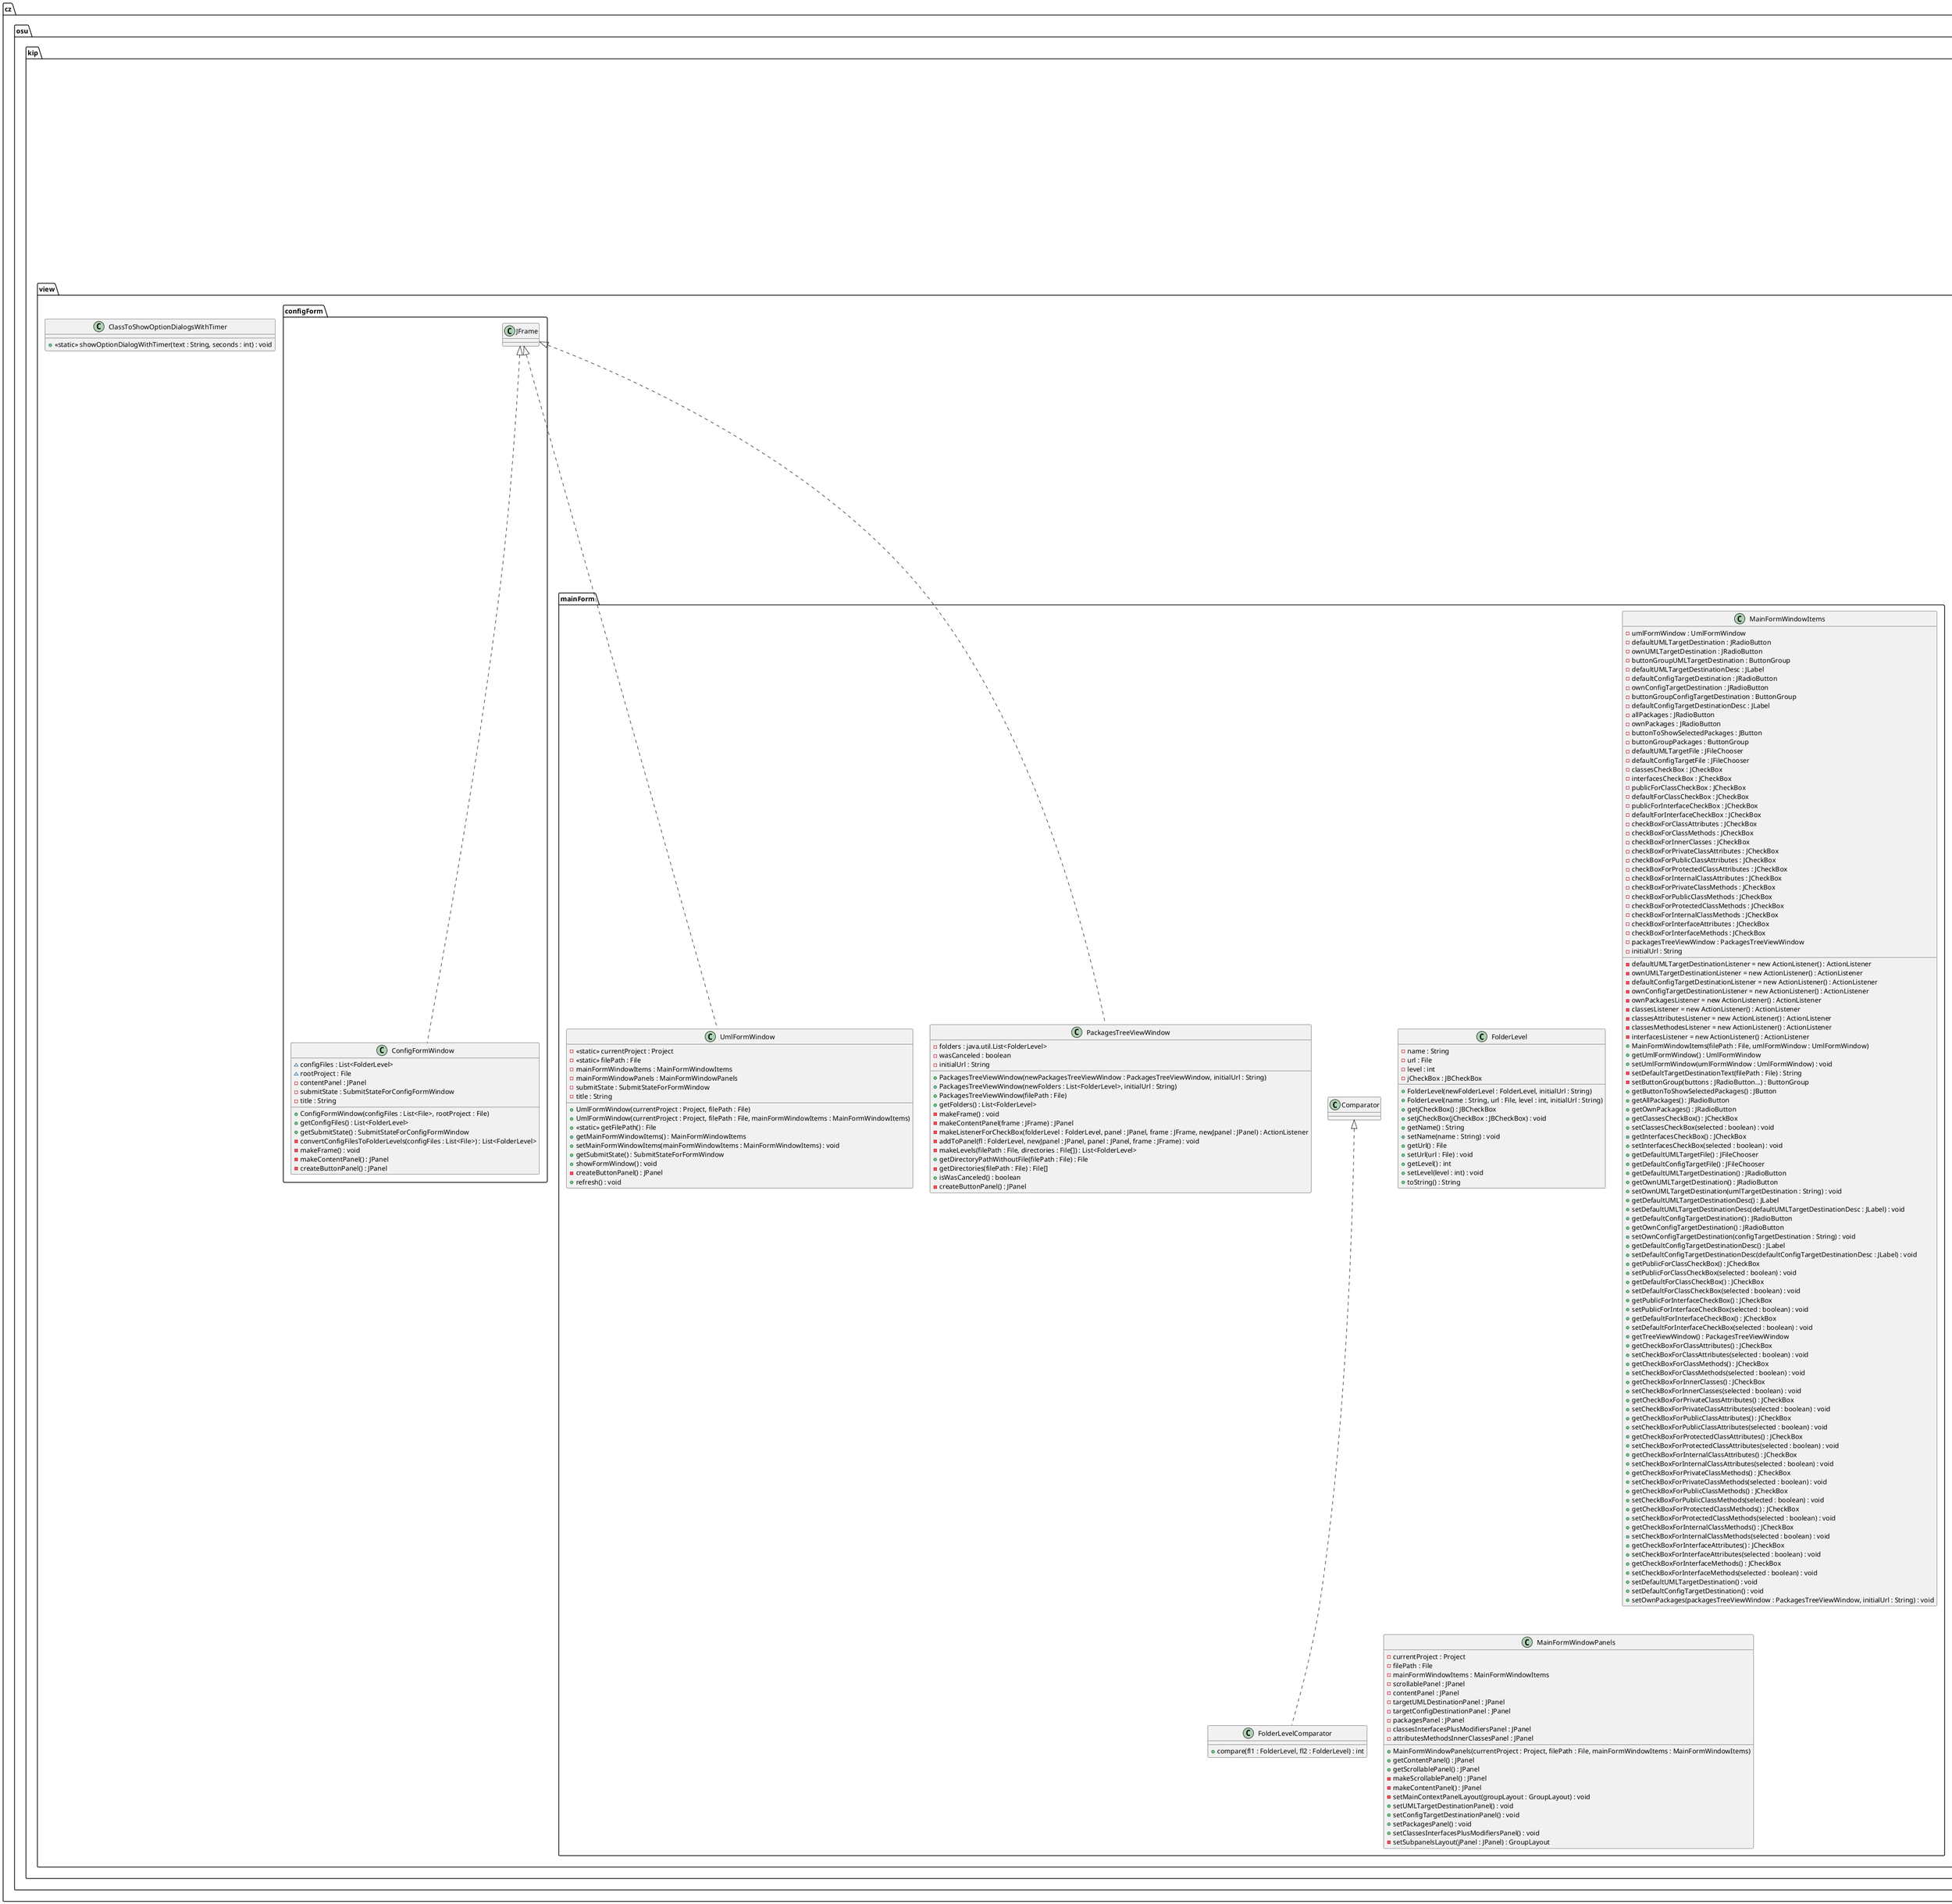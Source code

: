 @startuml

package cz.osu.kip.action{

class ProjectMenuAction{
- configInfo : ConfigInfo

+ actionPerformed(AnActionEvent e : @NotNull) : void
- showNewForm(rootProject : Project, filePath : File, mainFormWindowItems : MainFormWindowItems) : UmlFormWindow
- makeUmlFormWindowListener(umlFormWindow : UmlFormWindow) : void
}

AnAction <|.. ProjectMenuAction

class TopMenuAction{
+ actionPerformed(AnActionEvent e : @NotNull) : void
- makeConfigFormWindowListener(rootProject : Project, configFormWindow : ConfigFormWindow) : void
- deleteSelectedConfigFiles(files : List<File>, configFormWindow : ConfigFormWindow) : void
- generateUmlDiagramsBySelectedConfigFiles(files : List<File>, rootProject : Project) : void
- getSubdirs(file : File) : List<File>
}

DumbAwareAction <|.. TopMenuAction


}

package cz.osu.kip.appLogic{

class ConfigInfo{
- initialUrl : String
- umlTargetDestination : String
- configTargetDestination : String
- packages : List<String>
- classes : boolean
- publicClasses : boolean
- defaultClasses : boolean
- attributesForClasses : boolean
- methodsForClasses : boolean
- innerClasses : boolean
- publicAttributesForClasses : boolean
- privateAttributesForClasses : boolean
- protectedAttributesForClasses : boolean
- internalAttributesForClasses : boolean
- publicMethodsForClasses : boolean
- privateMethodsForClasses : boolean
- protectedMethodsForClasses : boolean
- internalMethodsForClasses : boolean
- interfaces : boolean
- publicInterfaces : boolean
- defaultInterfaces : boolean
- attributesForInterfaces : boolean
- methodsForInterfaces : boolean

+ ConfigInfo(mainFormWindowItems : MainFormWindowItems)
- processPackages(mainFormWindowItems : MainFormWindowItems) : void
- processConfigTargetDestination(mainFormWindowItems : MainFormWindowItems) : void
- processUmlTargetDestination(mainFormWindowItems : MainFormWindowItems) : void
- getSubdirs(file : File) : List<File>
+ getInitialUrl() : String
+ getUmlTargetDestination() : String
+ getConfigTargetDestination() : String
+ getPackages() : List<String>
+ isClasses() : boolean
+ isPublicClasses() : boolean
+ isDefaultClasses() : boolean
+ isAttributesForClasses() : boolean
+ isMethodsForClasses() : boolean
+ isInnerClasses() : boolean
+ isPublicAttributesForClasses() : boolean
+ isPrivateAttributesForClasses() : boolean
+ isProtectedAttributesForClasses() : boolean
+ isInternalAttributesForClasses() : boolean
+ isPublicMethodsForClasses() : boolean
+ isPrivateMethodsForClasses() : boolean
+ isProtectedMethodsForClasses() : boolean
+ isInternalMethodsForClasses() : boolean
+ isInterfaces() : boolean
+ isPublicInterfaces() : boolean
+ isDefaultInterfaces() : boolean
+ isAttributesForInterfaces() : boolean
+ isMethodsForInterfaces() : boolean
+ toString() : String
}


class ConfigInfoToMainFormWindowItemsConvertor{
+ <<static>> convert(configInfo : ConfigInfo, rootProject : Project, filePath : File) : MainFormWindowItems
- <<static>> convertPackagesToTreeViewWindow(configInfo : ConfigInfo, mainFormWindowItems : MainFormWindowItems, initialURL : String) : void
- <<static>> makeFolderLevelFromEachPackage(configInfo : ConfigInfo, initialURL : String) : List<FolderLevel>
+ <<static>> getCorrectInitialURL(initialURL : String) : String
- <<static>> convertConfigTargetDestination(configInfo : ConfigInfo, mainFormWindowItems : MainFormWindowItems, filePath : File) : void
- <<static>> convertUMLTargetDestination(configInfo : ConfigInfo, mainFormWindowItems : MainFormWindowItems, filePath : File) : void
}


class FileController{
+ <<static>> loadFileToLines(fileName : String) : List<String>
+ <<static>> saveToFile(fileName : String, text : String) : void
}


class FileExplorer{
+ <<static>> getJavaFiles(folderUrls : List<File>) : List<File>
+ <<static>> getConfigFiles(folderUrls : List<File>) : List<File>
}


class Generator{
+ <<static>> createUmlFile(mainFormWindowItems : MainFormWindowItems, configInfo : ConfigInfo) : void
- <<static>> processPackagesAndSubpackages(configInfo : ConfigInfo, sb : StringBuilder, packageXES : List<PackageX>) : void
- <<static>> checkIfIsSubpackageOrCloseLastPackage(sb : StringBuilder, notClosed : List<PackageX>, missing : int, packageX : PackageX) : int
+ <<static>> createConfigFile(configInfo : ConfigInfo) : void
+ <<static>> getPackageXESFromFiles(files : List<File>) : List<PackageX>
+ <<static>> getPackageXFromFile(fileInput : File) : PackageX
+ <<static>> getDataFromFile(rootProject : Project, filePath : File) : MainFormWindowItems
- <<static>> convertTextToConfigInfoByGson(text : StringBuilder) : ConfigInfo
- <<static>> getFolders(mainFormWindowItems : MainFormWindowItems, configInfo : ConfigInfo) : List<File>
}


class PackageFormException{
+ PackageFormException()
}

Exception <|.. PackageFormException

package cz.osu.kip.appLogic.umlGeneration{

class AttributeX{
- status : String
- type : String
- name : String
- staticStatus : boolean

+ AttributeX(status : String, type : String, name : String, isStatic : boolean)
+ getStatus() : String
+ getType() : String
+ getName() : String
+ isStatic() : boolean
}


class ClassX{
- name : String
- type : String
- isPublic : boolean
- extendStatus : boolean
- extendedClassesX : List<String>
- implementStatus : boolean
- implementedInterface : List<String>
- attributeXES : List<AttributeX>
- methodXES : List<MethodX>
- innerClassesX : List<ClassX>

+ ClassX(name : String, type : String, isPublic : boolean, extendStatus : boolean, extendedClassesX : List<String>, implementStatus : boolean, implementedInterface : List<String>, attributeXES : List<AttributeX>, methodXES : List<MethodX>)
+ addInnerClassesX(innerClassesX : List<ClassX>) : void
+ getInnerClassesX() : List<ClassX>
+ isPublic() : boolean
+ getName() : String
+ getType() : String
+ isExtendStatus() : boolean
+ getExtendedClassesX() : List<String>
+ isImplementStatus() : boolean
+ getImplementedInterface() : List<String>
+ getAttributes() : List<AttributeX>
+ getMethods() : List<MethodX>
}


class InputParameterX{
- type : String
- name : String

+ InputParameterX(type : String, name : String)
+ getType() : String
+ getName() : String
}


class MethodX{
- status : String
- returningType : String
- name : String
- inputParameterXES : List<InputParameterX>
- staticStatus : boolean

+ MethodX(status : String, returningType : String, name : String, inputParameterXES : List<InputParameterX>, isStatic : boolean)
+ getStatus() : String
+ getReturningType() : String
+ getName() : String
+ getInputParameters() : List<InputParameterX>
+ isStaticStatus() : boolean
}


class PackageX{
- name : String
- classXES : List<ClassX>

+ PackageX(name : String, classXES : List<ClassX>)
+ getName() : String
+ getClassXES() : List<ClassX>
+ addClassX(classX : ClassX) : void
}


class PackageXByFileConvertor{
+ <<static>> getPackageXWithClassesFromLines(lines : List<String>) : PackageX
- <<static>> getClassX(lines : List<String>, i : int) : ClassX
- <<static>> getClassXFromLines(lines : List<String>, i : int, linesOfOneClass : List<String>, classX : ClassX, countOfNestingOfParenthesis : int, countOfNestingOfInnerClasses : int, innerClassesX : List<ClassX>, stillComment : boolean) : ClassX
}


class UmlFilter{
- <<static>> configInfo : ConfigInfo

+ <<static>> getConfigInfo() : ConfigInfo
+ <<static>> getTextByConfigInfo(configInfo : ConfigInfo, packageX : PackageX) : String
- <<static>> processInterfaces(packageX : PackageX, sb : StringBuilder) : void
- <<static>> processClassesX(packageX : PackageX, sb : StringBuilder) : void
- <<static>> convertClassToUml(classX : ClassX) : String
- <<static>> convertAttributesForClassX(classX : ClassX, sb : StringBuilder) : void
- <<static>> convertMethodsForClassX(classX : ClassX, sb : StringBuilder) : void
- <<static>> printMethodInfoToUml(sb : StringBuilder, methodX : MethodX) : void
+ <<static>> convertToUmlFormatAssociations(classX : ClassX) : String
+ <<static>> convertToUmlFormatNestedClassesXAssociations(classX : ClassX) : String
+ <<static>> convertInputParametersToUmlFormat(inputParameterX : InputParameterX) : String
}



}


}

package cz.osu.kip.view{

class ClassToShowOptionDialogsWithTimer{
+ <<static>> showOptionDialogWithTimer(text : String, seconds : int) : void
}


package cz.osu.kip.view.configForm{

class ConfigFormWindow{
~ configFiles : List<FolderLevel>
~ rootProject : File
- contentPanel : JPanel
- submitState : SubmitStateForConfigFormWindow
- title : String

+ ConfigFormWindow(configFiles : List<File>, rootProject : File)
+ getConfigFiles() : List<FolderLevel>
+ getSubmitState() : SubmitStateForConfigFormWindow
- convertConfigFilesToFolderLevels(configFiles : List<File>) : List<FolderLevel>
- makeFrame() : void
- makeContentPanel() : JPanel
- createButtonPanel() : JPanel
}

JFrame <|.. ConfigFormWindow


}

package cz.osu.kip.view.mainForm{

class FolderLevel{
- name : String
- url : File
- level : int
- jCheckBox : JBCheckBox

+ FolderLevel(newFolderLevel : FolderLevel, initialUrl : String)
+ FolderLevel(name : String, url : File, level : int, initialUrl : String)
+ getjCheckBox() : JBCheckBox
+ setjCheckBox(jCheckBox : JBCheckBox) : void
+ getName() : String
+ setName(name : String) : void
+ getUrl() : File
+ setUrl(url : File) : void
+ getLevel() : int
+ setLevel(level : int) : void
+ toString() : String
}


class FolderLevelComparator{
+ compare(fl1 : FolderLevel, fl2 : FolderLevel) : int
}

Comparator <|.. FolderLevelComparator

class MainFormWindowItems{
- umlFormWindow : UmlFormWindow
- defaultUMLTargetDestination : JRadioButton
- ownUMLTargetDestination : JRadioButton
- buttonGroupUMLTargetDestination : ButtonGroup
- defaultUMLTargetDestinationDesc : JLabel
- defaultConfigTargetDestination : JRadioButton
- ownConfigTargetDestination : JRadioButton
- buttonGroupConfigTargetDestination : ButtonGroup
- defaultConfigTargetDestinationDesc : JLabel
- allPackages : JRadioButton
- ownPackages : JRadioButton
- buttonToShowSelectedPackages : JButton
- buttonGroupPackages : ButtonGroup
- defaultUMLTargetFile : JFileChooser
- defaultConfigTargetFile : JFileChooser
- classesCheckBox : JCheckBox
- interfacesCheckBox : JCheckBox
- publicForClassCheckBox : JCheckBox
- defaultForClassCheckBox : JCheckBox
- publicForInterfaceCheckBox : JCheckBox
- defaultForInterfaceCheckBox : JCheckBox
- checkBoxForClassAttributes : JCheckBox
- checkBoxForClassMethods : JCheckBox
- checkBoxForInnerClasses : JCheckBox
- checkBoxForPrivateClassAttributes : JCheckBox
- checkBoxForPublicClassAttributes : JCheckBox
- checkBoxForProtectedClassAttributes : JCheckBox
- checkBoxForInternalClassAttributes : JCheckBox
- checkBoxForPrivateClassMethods : JCheckBox
- checkBoxForPublicClassMethods : JCheckBox
- checkBoxForProtectedClassMethods : JCheckBox
- checkBoxForInternalClassMethods : JCheckBox
- checkBoxForInterfaceAttributes : JCheckBox
- checkBoxForInterfaceMethods : JCheckBox
- packagesTreeViewWindow : PackagesTreeViewWindow
- initialUrl : String

- defaultUMLTargetDestinationListener = new ActionListener() : ActionListener
- ownUMLTargetDestinationListener = new ActionListener() : ActionListener
- defaultConfigTargetDestinationListener = new ActionListener() : ActionListener
- ownConfigTargetDestinationListener = new ActionListener() : ActionListener
- ownPackagesListener = new ActionListener() : ActionListener
- classesListener = new ActionListener() : ActionListener
- classesAttributesListener = new ActionListener() : ActionListener
- classesMethodesListener = new ActionListener() : ActionListener
- interfacesListener = new ActionListener() : ActionListener
+ MainFormWindowItems(filePath : File, umlFormWindow : UmlFormWindow)
+ getUmlFormWindow() : UmlFormWindow
+ setUmlFormWindow(umlFormWindow : UmlFormWindow) : void
- setDefaultTargetDestinationText(filePath : File) : String
- setButtonGroup(buttons : JRadioButton...) : ButtonGroup
+ getButtonToShowSelectedPackages() : JButton
+ getAllPackages() : JRadioButton
+ getOwnPackages() : JRadioButton
+ getClassesCheckBox() : JCheckBox
+ setClassesCheckBox(selected : boolean) : void
+ getInterfacesCheckBox() : JCheckBox
+ setInterfacesCheckBox(selected : boolean) : void
+ getDefaultUMLTargetFile() : JFileChooser
+ getDefaultConfigTargetFile() : JFileChooser
+ getDefaultUMLTargetDestination() : JRadioButton
+ getOwnUMLTargetDestination() : JRadioButton
+ setOwnUMLTargetDestination(umlTargetDestination : String) : void
+ getDefaultUMLTargetDestinationDesc() : JLabel
+ setDefaultUMLTargetDestinationDesc(defaultUMLTargetDestinationDesc : JLabel) : void
+ getDefaultConfigTargetDestination() : JRadioButton
+ getOwnConfigTargetDestination() : JRadioButton
+ setOwnConfigTargetDestination(configTargetDestination : String) : void
+ getDefaultConfigTargetDestinationDesc() : JLabel
+ setDefaultConfigTargetDestinationDesc(defaultConfigTargetDestinationDesc : JLabel) : void
+ getPublicForClassCheckBox() : JCheckBox
+ setPublicForClassCheckBox(selected : boolean) : void
+ getDefaultForClassCheckBox() : JCheckBox
+ setDefaultForClassCheckBox(selected : boolean) : void
+ getPublicForInterfaceCheckBox() : JCheckBox
+ setPublicForInterfaceCheckBox(selected : boolean) : void
+ getDefaultForInterfaceCheckBox() : JCheckBox
+ setDefaultForInterfaceCheckBox(selected : boolean) : void
+ getTreeViewWindow() : PackagesTreeViewWindow
+ getCheckBoxForClassAttributes() : JCheckBox
+ setCheckBoxForClassAttributes(selected : boolean) : void
+ getCheckBoxForClassMethods() : JCheckBox
+ setCheckBoxForClassMethods(selected : boolean) : void
+ getCheckBoxForInnerClasses() : JCheckBox
+ setCheckBoxForInnerClasses(selected : boolean) : void
+ getCheckBoxForPrivateClassAttributes() : JCheckBox
+ setCheckBoxForPrivateClassAttributes(selected : boolean) : void
+ getCheckBoxForPublicClassAttributes() : JCheckBox
+ setCheckBoxForPublicClassAttributes(selected : boolean) : void
+ getCheckBoxForProtectedClassAttributes() : JCheckBox
+ setCheckBoxForProtectedClassAttributes(selected : boolean) : void
+ getCheckBoxForInternalClassAttributes() : JCheckBox
+ setCheckBoxForInternalClassAttributes(selected : boolean) : void
+ getCheckBoxForPrivateClassMethods() : JCheckBox
+ setCheckBoxForPrivateClassMethods(selected : boolean) : void
+ getCheckBoxForPublicClassMethods() : JCheckBox
+ setCheckBoxForPublicClassMethods(selected : boolean) : void
+ getCheckBoxForProtectedClassMethods() : JCheckBox
+ setCheckBoxForProtectedClassMethods(selected : boolean) : void
+ getCheckBoxForInternalClassMethods() : JCheckBox
+ setCheckBoxForInternalClassMethods(selected : boolean) : void
+ getCheckBoxForInterfaceAttributes() : JCheckBox
+ setCheckBoxForInterfaceAttributes(selected : boolean) : void
+ getCheckBoxForInterfaceMethods() : JCheckBox
+ setCheckBoxForInterfaceMethods(selected : boolean) : void
+ setDefaultUMLTargetDestination() : void
+ setDefaultConfigTargetDestination() : void
+ setOwnPackages(packagesTreeViewWindow : PackagesTreeViewWindow, initialUrl : String) : void
}


class MainFormWindowPanels{
- currentProject : Project
- filePath : File
- mainFormWindowItems : MainFormWindowItems
- scrollablePanel : JPanel
- contentPanel : JPanel
- targetUMLDestinationPanel : JPanel
- targetConfigDestinationPanel : JPanel
- packagesPanel : JPanel
- classesInterfacesPlusModifiersPanel : JPanel
- attributesMethodsInnerClassesPanel : JPanel

+ MainFormWindowPanels(currentProject : Project, filePath : File, mainFormWindowItems : MainFormWindowItems)
+ getContentPanel() : JPanel
+ getScrollablePanel() : JPanel
- makeScrollablePanel() : JPanel
- makeContentPanel() : JPanel
- setMainContextPanelLayout(groupLayout : GroupLayout) : void
+ setUMLTargetDestinationPanel() : void
+ setConfigTargetDestinationPanel() : void
+ setPackagesPanel() : void
+ setClassesInterfacesPlusModifiersPanel() : void
- setSubpanelsLayout(jPanel : JPanel) : GroupLayout
}


class PackagesTreeViewWindow{
- folders : java.util.List<FolderLevel>
- wasCanceled : boolean
- initialUrl : String

+ PackagesTreeViewWindow(newPackagesTreeViewWindow : PackagesTreeViewWindow, initialUrl : String)
+ PackagesTreeViewWindow(newFolders : List<FolderLevel>, initialUrl : String)
+ PackagesTreeViewWindow(filePath : File)
+ getFolders() : List<FolderLevel>
- makeFrame() : void
- makeContentPanel(frame : JFrame) : JPanel
- makeListenerForCheckBox(folderLevel : FolderLevel, panel : JPanel, frame : JFrame, newJpanel : JPanel) : ActionListener
- addToPanel(fl : FolderLevel, newJpanel : JPanel, panel : JPanel, frame : JFrame) : void
- makeLevels(filePath : File, directories : File[]) : List<FolderLevel>
+ getDirectoryPathWithoutFile(filePath : File) : File
- getDirectories(filePath : File) : File[]
+ isWasCanceled() : boolean
- createButtonPanel() : JPanel
}

JFrame <|.. PackagesTreeViewWindow

class UmlFormWindow{
- <<static>> currentProject : Project
- <<static>> filePath : File
- mainFormWindowItems : MainFormWindowItems
- mainFormWindowPanels : MainFormWindowPanels
- submitState : SubmitStateForFormWindow
- title : String

+ UmlFormWindow(currentProject : Project, filePath : File)
+ UmlFormWindow(currentProject : Project, filePath : File, mainFormWindowItems : MainFormWindowItems)
+ <<static>> getFilePath() : File
+ getMainFormWindowItems() : MainFormWindowItems
+ setMainFormWindowItems(mainFormWindowItems : MainFormWindowItems) : void
+ getSubmitState() : SubmitStateForFormWindow
+ showFormWindow() : void
- createButtonPanel() : JPanel
+ refresh() : void
}

JFrame <|.. UmlFormWindow


}


}

@enduml